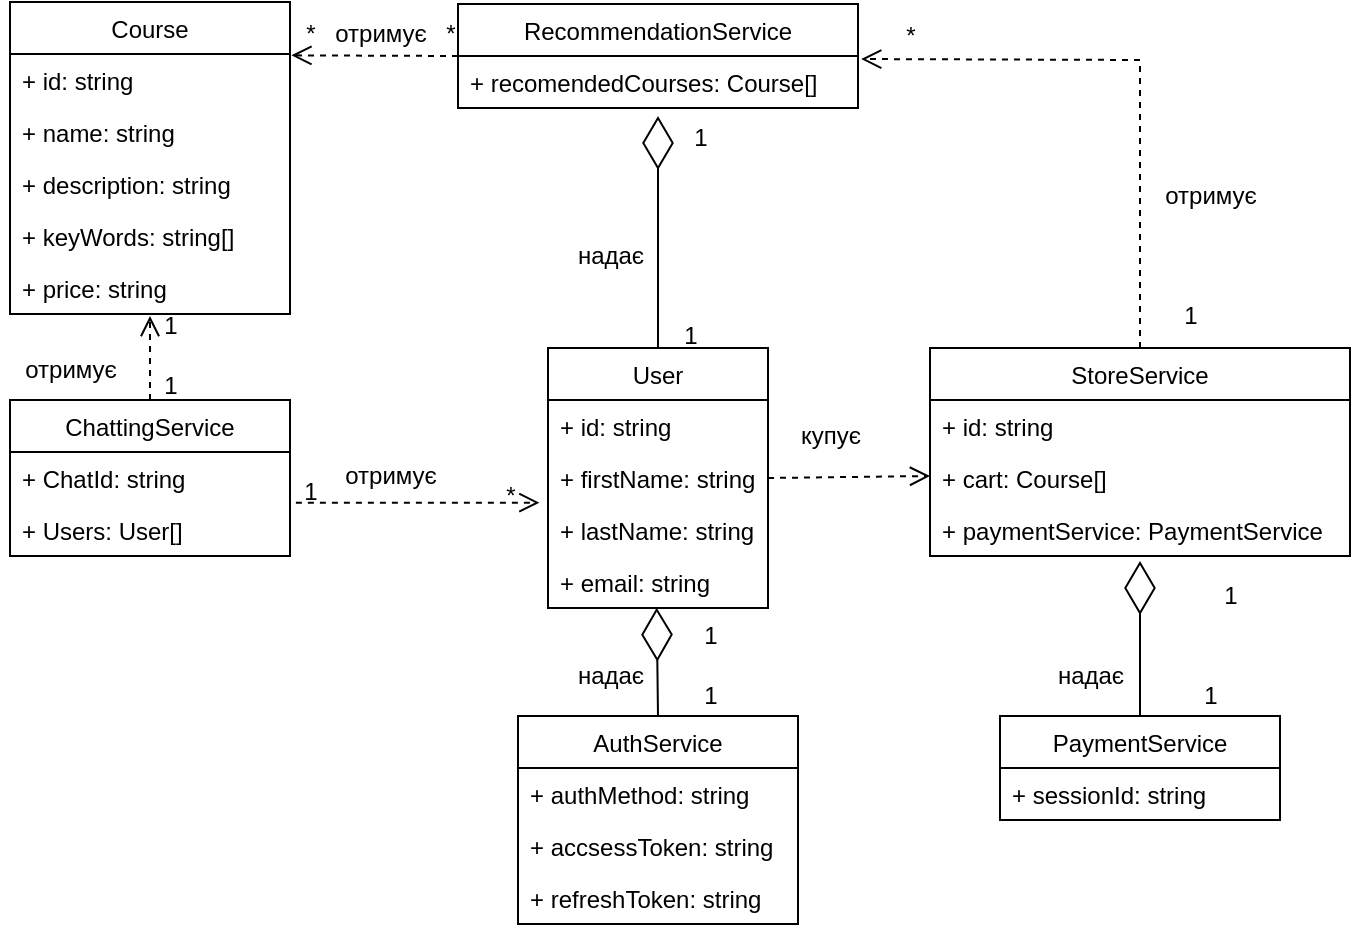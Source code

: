 <mxfile version="20.4.0" type="google"><diagram id="0hR4QNGj0mHNKVNeD_J-" name="Page-1"><mxGraphModel grid="1" page="1" gridSize="10" guides="1" tooltips="1" connect="1" arrows="1" fold="1" pageScale="1" pageWidth="827" pageHeight="1169" math="0" shadow="0"><root><mxCell id="0"/><mxCell id="1" parent="0"/><object label="PaymentService" assda="" id="W_qrNcOfFBJ5YXp_moDa-1"><mxCell style="swimlane;fontStyle=0;childLayout=stackLayout;horizontal=1;startSize=26;fillColor=none;horizontalStack=0;resizeParent=1;resizeParentMax=0;resizeLast=0;collapsible=1;marginBottom=0;" vertex="1" parent="1"><mxGeometry x="305" y="480" width="140" height="52" as="geometry"/></mxCell></object><mxCell id="W_qrNcOfFBJ5YXp_moDa-2" value="+ sessionId: string" style="text;strokeColor=none;fillColor=none;align=left;verticalAlign=top;spacingLeft=4;spacingRight=4;overflow=hidden;rotatable=0;points=[[0,0.5],[1,0.5]];portConstraint=eastwest;" vertex="1" parent="W_qrNcOfFBJ5YXp_moDa-1"><mxGeometry y="26" width="140" height="26" as="geometry"/></mxCell><object label="User" email="" id="W_qrNcOfFBJ5YXp_moDa-5"><mxCell style="swimlane;fontStyle=0;childLayout=stackLayout;horizontal=1;startSize=26;fillColor=none;horizontalStack=0;resizeParent=1;resizeParentMax=0;resizeLast=0;collapsible=1;marginBottom=0;" vertex="1" parent="1"><mxGeometry x="79" y="296" width="110" height="130" as="geometry"><mxRectangle x="340" y="240" width="70" height="30" as="alternateBounds"/></mxGeometry></mxCell></object><mxCell id="W_qrNcOfFBJ5YXp_moDa-6" value="+ id: string" style="text;strokeColor=none;fillColor=none;align=left;verticalAlign=top;spacingLeft=4;spacingRight=4;overflow=hidden;rotatable=0;points=[[0,0.5],[1,0.5]];portConstraint=eastwest;" vertex="1" parent="W_qrNcOfFBJ5YXp_moDa-5"><mxGeometry y="26" width="110" height="26" as="geometry"/></mxCell><mxCell id="W_qrNcOfFBJ5YXp_moDa-7" value="+ firstName: string" style="text;strokeColor=none;fillColor=none;align=left;verticalAlign=top;spacingLeft=4;spacingRight=4;overflow=hidden;rotatable=0;points=[[0,0.5],[1,0.5]];portConstraint=eastwest;" vertex="1" parent="W_qrNcOfFBJ5YXp_moDa-5"><mxGeometry y="52" width="110" height="26" as="geometry"/></mxCell><mxCell id="W_qrNcOfFBJ5YXp_moDa-8" value="+ lastName: string" style="text;strokeColor=none;fillColor=none;align=left;verticalAlign=top;spacingLeft=4;spacingRight=4;overflow=hidden;rotatable=0;portConstraint=eastwest;" vertex="1" parent="W_qrNcOfFBJ5YXp_moDa-5"><mxGeometry y="78" width="110" height="26" as="geometry"/></mxCell><mxCell id="W_qrNcOfFBJ5YXp_moDa-16" value="+ email: string" style="text;strokeColor=none;fillColor=none;align=left;verticalAlign=top;spacingLeft=4;spacingRight=4;overflow=hidden;rotatable=0;points=[[0,0.5],[1,0.5]];portConstraint=eastwest;" vertex="1" parent="W_qrNcOfFBJ5YXp_moDa-5"><mxGeometry y="104" width="110" height="26" as="geometry"/></mxCell><mxCell id="W_qrNcOfFBJ5YXp_moDa-15" value="Course" style="swimlane;fontStyle=0;childLayout=stackLayout;horizontal=1;startSize=26;fillColor=none;horizontalStack=0;resizeParent=1;resizeParentMax=0;resizeLast=0;collapsible=1;marginBottom=0;" vertex="1" parent="1"><mxGeometry x="-190" y="123" width="140" height="156" as="geometry"/></mxCell><mxCell id="W_qrNcOfFBJ5YXp_moDa-20" value="+ id: string" style="text;strokeColor=none;fillColor=none;align=left;verticalAlign=top;spacingLeft=4;spacingRight=4;overflow=hidden;rotatable=0;points=[[0,0.5],[1,0.5]];portConstraint=eastwest;" vertex="1" parent="W_qrNcOfFBJ5YXp_moDa-15"><mxGeometry y="26" width="140" height="26" as="geometry"/></mxCell><mxCell id="W_qrNcOfFBJ5YXp_moDa-21" value="+ name: string" style="text;strokeColor=none;fillColor=none;align=left;verticalAlign=top;spacingLeft=4;spacingRight=4;overflow=hidden;rotatable=0;points=[[0,0.5],[1,0.5]];portConstraint=eastwest;" vertex="1" parent="W_qrNcOfFBJ5YXp_moDa-15"><mxGeometry y="52" width="140" height="26" as="geometry"/></mxCell><mxCell id="W_qrNcOfFBJ5YXp_moDa-18" value="+ description: string&#10;" style="text;strokeColor=none;fillColor=none;align=left;verticalAlign=top;spacingLeft=4;spacingRight=4;overflow=hidden;rotatable=0;points=[[0,0.5],[1,0.5]];portConstraint=eastwest;" vertex="1" parent="W_qrNcOfFBJ5YXp_moDa-15"><mxGeometry y="78" width="140" height="26" as="geometry"/></mxCell><mxCell id="W_qrNcOfFBJ5YXp_moDa-29" value="+ keyWords: string[]" style="text;strokeColor=none;fillColor=none;align=left;verticalAlign=top;spacingLeft=4;spacingRight=4;overflow=hidden;rotatable=0;points=[[0,0.5],[1,0.5]];portConstraint=eastwest;" vertex="1" parent="W_qrNcOfFBJ5YXp_moDa-15"><mxGeometry y="104" width="140" height="26" as="geometry"/></mxCell><mxCell id="W_qrNcOfFBJ5YXp_moDa-22" value="+ price: string" style="text;strokeColor=none;fillColor=none;align=left;verticalAlign=top;spacingLeft=4;spacingRight=4;overflow=hidden;rotatable=0;points=[[0,0.5],[1,0.5]];portConstraint=eastwest;" vertex="1" parent="W_qrNcOfFBJ5YXp_moDa-15"><mxGeometry y="130" width="140" height="26" as="geometry"/></mxCell><mxCell id="W_qrNcOfFBJ5YXp_moDa-19" value="StoreService" style="swimlane;fontStyle=0;childLayout=stackLayout;horizontal=1;startSize=26;fillColor=none;horizontalStack=0;resizeParent=1;resizeParentMax=0;resizeLast=0;collapsible=1;marginBottom=0;" vertex="1" parent="1"><mxGeometry x="270" y="296" width="210" height="104" as="geometry"/></mxCell><mxCell id="W_qrNcOfFBJ5YXp_moDa-30" value="+ id: string" style="text;strokeColor=none;fillColor=none;align=left;verticalAlign=top;spacingLeft=4;spacingRight=4;overflow=hidden;rotatable=0;points=[[0,0.5],[1,0.5]];portConstraint=eastwest;" vertex="1" parent="W_qrNcOfFBJ5YXp_moDa-19"><mxGeometry y="26" width="210" height="26" as="geometry"/></mxCell><mxCell id="W_qrNcOfFBJ5YXp_moDa-17" value="+ cart: Course[]&#10;" style="text;strokeColor=none;fillColor=none;align=left;verticalAlign=top;spacingLeft=4;spacingRight=4;overflow=hidden;rotatable=0;points=[[0,0.5],[1,0.5]];portConstraint=eastwest;" vertex="1" parent="W_qrNcOfFBJ5YXp_moDa-19"><mxGeometry y="52" width="210" height="26" as="geometry"/></mxCell><mxCell id="W_qrNcOfFBJ5YXp_moDa-28" value="+ paymentService: PaymentService" style="text;strokeColor=none;fillColor=none;align=left;verticalAlign=top;spacingLeft=4;spacingRight=4;overflow=hidden;rotatable=0;points=[[0,0.5],[1,0.5]];portConstraint=eastwest;" vertex="1" parent="W_qrNcOfFBJ5YXp_moDa-19"><mxGeometry y="78" width="210" height="26" as="geometry"/></mxCell><mxCell id="W_qrNcOfFBJ5YXp_moDa-31" value="" style="html=1;verticalAlign=bottom;endArrow=open;dashed=1;endSize=8;rounded=0;exitX=0.5;exitY=0;exitDx=0;exitDy=0;entryX=1.008;entryY=0.058;entryDx=0;entryDy=0;entryPerimeter=0;" edge="1" parent="1" source="W_qrNcOfFBJ5YXp_moDa-19" target="W_qrNcOfFBJ5YXp_moDa-45"><mxGeometry relative="1" as="geometry"><mxPoint x="480" y="370" as="sourcePoint"/><mxPoint x="375" y="230" as="targetPoint"/><Array as="points"><mxPoint x="375" y="152"/></Array></mxGeometry></mxCell><mxCell id="W_qrNcOfFBJ5YXp_moDa-34" value="AuthService" style="swimlane;fontStyle=0;childLayout=stackLayout;horizontal=1;startSize=26;fillColor=none;horizontalStack=0;resizeParent=1;resizeParentMax=0;resizeLast=0;collapsible=1;marginBottom=0;" vertex="1" parent="1"><mxGeometry x="64" y="480" width="140" height="104" as="geometry"/></mxCell><mxCell id="W_qrNcOfFBJ5YXp_moDa-35" value="+ authMethod: string" style="text;strokeColor=none;fillColor=none;align=left;verticalAlign=top;spacingLeft=4;spacingRight=4;overflow=hidden;rotatable=0;points=[[0,0.5],[1,0.5]];portConstraint=eastwest;" vertex="1" parent="W_qrNcOfFBJ5YXp_moDa-34"><mxGeometry y="26" width="140" height="26" as="geometry"/></mxCell><mxCell id="W_qrNcOfFBJ5YXp_moDa-36" value="+ accsessToken: string" style="text;strokeColor=none;fillColor=none;align=left;verticalAlign=top;spacingLeft=4;spacingRight=4;overflow=hidden;rotatable=0;points=[[0,0.5],[1,0.5]];portConstraint=eastwest;" vertex="1" parent="W_qrNcOfFBJ5YXp_moDa-34"><mxGeometry y="52" width="140" height="26" as="geometry"/></mxCell><mxCell id="W_qrNcOfFBJ5YXp_moDa-37" value="+ refreshToken: string" style="text;strokeColor=none;fillColor=none;align=left;verticalAlign=top;spacingLeft=4;spacingRight=4;overflow=hidden;rotatable=0;points=[[0,0.5],[1,0.5]];portConstraint=eastwest;" vertex="1" parent="W_qrNcOfFBJ5YXp_moDa-34"><mxGeometry y="78" width="140" height="26" as="geometry"/></mxCell><mxCell id="W_qrNcOfFBJ5YXp_moDa-40" value="" style="endArrow=diamondThin;endFill=0;endSize=24;html=1;rounded=0;exitX=0.5;exitY=0;exitDx=0;exitDy=0;entryX=0.5;entryY=1.096;entryDx=0;entryDy=0;entryPerimeter=0;" edge="1" parent="1" source="W_qrNcOfFBJ5YXp_moDa-1" target="W_qrNcOfFBJ5YXp_moDa-28"><mxGeometry width="160" relative="1" as="geometry"><mxPoint x="340" y="440" as="sourcePoint"/><mxPoint x="500" y="440" as="targetPoint"/></mxGeometry></mxCell><mxCell id="W_qrNcOfFBJ5YXp_moDa-42" value="" style="endArrow=diamondThin;endFill=0;endSize=24;html=1;rounded=0;exitX=0.5;exitY=0;exitDx=0;exitDy=0;entryX=0.494;entryY=0.994;entryDx=0;entryDy=0;entryPerimeter=0;" edge="1" parent="1" source="W_qrNcOfFBJ5YXp_moDa-34" target="W_qrNcOfFBJ5YXp_moDa-16"><mxGeometry width="160" relative="1" as="geometry"><mxPoint x="340" y="440" as="sourcePoint"/><mxPoint x="130" y="430" as="targetPoint"/></mxGeometry></mxCell><mxCell id="W_qrNcOfFBJ5YXp_moDa-44" value="RecommendationService" style="swimlane;fontStyle=0;childLayout=stackLayout;horizontal=1;startSize=26;fillColor=none;horizontalStack=0;resizeParent=1;resizeParentMax=0;resizeLast=0;collapsible=1;marginBottom=0;" vertex="1" parent="1"><mxGeometry x="34" y="124" width="200" height="52" as="geometry"/></mxCell><mxCell id="W_qrNcOfFBJ5YXp_moDa-45" value="+ recomendedCourses: Course[]" style="text;strokeColor=none;fillColor=none;align=left;verticalAlign=top;spacingLeft=4;spacingRight=4;overflow=hidden;rotatable=0;points=[[0,0.5],[1,0.5]];portConstraint=eastwest;" vertex="1" parent="W_qrNcOfFBJ5YXp_moDa-44"><mxGeometry y="26" width="200" height="26" as="geometry"/></mxCell><mxCell id="W_qrNcOfFBJ5YXp_moDa-51" value="" style="html=1;verticalAlign=bottom;endArrow=open;dashed=1;endSize=8;rounded=0;entryX=1.005;entryY=0.026;entryDx=0;entryDy=0;entryPerimeter=0;exitX=0;exitY=0.5;exitDx=0;exitDy=0;" edge="1" parent="1" source="W_qrNcOfFBJ5YXp_moDa-44" target="W_qrNcOfFBJ5YXp_moDa-20"><mxGeometry relative="1" as="geometry"><mxPoint x="30" y="155" as="sourcePoint"/><mxPoint x="300" y="157" as="targetPoint"/></mxGeometry></mxCell><mxCell id="W_qrNcOfFBJ5YXp_moDa-54" value="" style="html=1;verticalAlign=bottom;endArrow=open;dashed=1;endSize=8;rounded=0;exitX=1;exitY=0.5;exitDx=0;exitDy=0;" edge="1" parent="1" source="W_qrNcOfFBJ5YXp_moDa-7"><mxGeometry relative="1" as="geometry"><mxPoint x="460" y="360" as="sourcePoint"/><mxPoint x="270" y="360" as="targetPoint"/></mxGeometry></mxCell><mxCell id="W_qrNcOfFBJ5YXp_moDa-55" value="" style="endArrow=diamondThin;endFill=0;endSize=24;html=1;rounded=0;exitX=0.5;exitY=0;exitDx=0;exitDy=0;" edge="1" parent="1" source="W_qrNcOfFBJ5YXp_moDa-5"><mxGeometry width="160" relative="1" as="geometry"><mxPoint x="340" y="360" as="sourcePoint"/><mxPoint x="134" y="180" as="targetPoint"/></mxGeometry></mxCell><mxCell id="W_qrNcOfFBJ5YXp_moDa-56" value="ChattingService" style="swimlane;fontStyle=0;childLayout=stackLayout;horizontal=1;startSize=26;fillColor=none;horizontalStack=0;resizeParent=1;resizeParentMax=0;resizeLast=0;collapsible=1;marginBottom=0;" vertex="1" parent="1"><mxGeometry x="-190" y="322" width="140" height="78" as="geometry"/></mxCell><mxCell id="W_qrNcOfFBJ5YXp_moDa-57" value="+ ChatId: string" style="text;strokeColor=none;fillColor=none;align=left;verticalAlign=top;spacingLeft=4;spacingRight=4;overflow=hidden;rotatable=0;points=[[0,0.5],[1,0.5]];portConstraint=eastwest;" vertex="1" parent="W_qrNcOfFBJ5YXp_moDa-56"><mxGeometry y="26" width="140" height="26" as="geometry"/></mxCell><mxCell id="W_qrNcOfFBJ5YXp_moDa-58" value="+ Users: User[]" style="text;strokeColor=none;fillColor=none;align=left;verticalAlign=top;spacingLeft=4;spacingRight=4;overflow=hidden;rotatable=0;points=[[0,0.5],[1,0.5]];portConstraint=eastwest;" vertex="1" parent="W_qrNcOfFBJ5YXp_moDa-56"><mxGeometry y="52" width="140" height="26" as="geometry"/></mxCell><mxCell id="W_qrNcOfFBJ5YXp_moDa-60" value="" style="html=1;verticalAlign=bottom;endArrow=open;dashed=1;endSize=8;rounded=0;exitX=0.5;exitY=0;exitDx=0;exitDy=0;" edge="1" parent="1" source="W_qrNcOfFBJ5YXp_moDa-56"><mxGeometry relative="1" as="geometry"><mxPoint x="160" y="360" as="sourcePoint"/><mxPoint x="-120" y="280" as="targetPoint"/></mxGeometry></mxCell><mxCell id="W_qrNcOfFBJ5YXp_moDa-61" value="" style="html=1;verticalAlign=bottom;endArrow=open;dashed=1;endSize=8;rounded=0;exitX=1.021;exitY=0.974;exitDx=0;exitDy=0;exitPerimeter=0;entryX=-0.039;entryY=0.974;entryDx=0;entryDy=0;entryPerimeter=0;" edge="1" parent="1" source="W_qrNcOfFBJ5YXp_moDa-57" target="W_qrNcOfFBJ5YXp_moDa-7"><mxGeometry x="0.101" y="13" relative="1" as="geometry"><mxPoint x="160" y="360" as="sourcePoint"/><mxPoint x="80" y="360" as="targetPoint"/><mxPoint as="offset"/></mxGeometry></mxCell><mxCell id="W_qrNcOfFBJ5YXp_moDa-64" value="1" style="text;html=1;align=center;verticalAlign=middle;resizable=0;points=[];autosize=1;strokeColor=none;fillColor=none;" vertex="1" parent="1"><mxGeometry x="-55" y="353" width="30" height="30" as="geometry"/></mxCell><mxCell id="W_qrNcOfFBJ5YXp_moDa-65" value="*" style="text;html=1;align=center;verticalAlign=middle;resizable=0;points=[];autosize=1;strokeColor=none;fillColor=none;" vertex="1" parent="1"><mxGeometry x="45" y="355" width="30" height="30" as="geometry"/></mxCell><mxCell id="W_qrNcOfFBJ5YXp_moDa-66" value="*" style="text;html=1;align=center;verticalAlign=middle;resizable=0;points=[];autosize=1;strokeColor=none;fillColor=none;" vertex="1" parent="1"><mxGeometry x="15" y="124" width="30" height="30" as="geometry"/></mxCell><mxCell id="W_qrNcOfFBJ5YXp_moDa-67" value="*" style="text;html=1;align=center;verticalAlign=middle;resizable=0;points=[];autosize=1;strokeColor=none;fillColor=none;" vertex="1" parent="1"><mxGeometry x="-55" y="124" width="30" height="30" as="geometry"/></mxCell><mxCell id="W_qrNcOfFBJ5YXp_moDa-69" value="1" style="text;html=1;align=center;verticalAlign=middle;resizable=0;points=[];autosize=1;strokeColor=none;fillColor=none;" vertex="1" parent="1"><mxGeometry x="-125" y="300" width="30" height="30" as="geometry"/></mxCell><mxCell id="W_qrNcOfFBJ5YXp_moDa-70" value="1" style="text;html=1;align=center;verticalAlign=middle;resizable=0;points=[];autosize=1;strokeColor=none;fillColor=none;" vertex="1" parent="1"><mxGeometry x="-125" y="270" width="30" height="30" as="geometry"/></mxCell><mxCell id="W_qrNcOfFBJ5YXp_moDa-71" value="отримує" style="text;html=1;align=center;verticalAlign=middle;resizable=0;points=[];autosize=1;strokeColor=none;fillColor=none;" vertex="1" parent="1"><mxGeometry x="-35" y="345" width="70" height="30" as="geometry"/></mxCell><mxCell id="W_qrNcOfFBJ5YXp_moDa-72" value="отримує" style="text;html=1;align=center;verticalAlign=middle;resizable=0;points=[];autosize=1;strokeColor=none;fillColor=none;" vertex="1" parent="1"><mxGeometry x="-195" y="292" width="70" height="30" as="geometry"/></mxCell><mxCell id="W_qrNcOfFBJ5YXp_moDa-74" value="отримує" style="text;html=1;align=center;verticalAlign=middle;resizable=0;points=[];autosize=1;strokeColor=none;fillColor=none;" vertex="1" parent="1"><mxGeometry x="-40" y="124" width="70" height="30" as="geometry"/></mxCell><mxCell id="W_qrNcOfFBJ5YXp_moDa-75" value="надає" style="text;html=1;align=center;verticalAlign=middle;resizable=0;points=[];autosize=1;strokeColor=none;fillColor=none;" vertex="1" parent="1"><mxGeometry x="80" y="235" width="60" height="30" as="geometry"/></mxCell><mxCell id="W_qrNcOfFBJ5YXp_moDa-76" value="1" style="text;html=1;align=center;verticalAlign=middle;resizable=0;points=[];autosize=1;strokeColor=none;fillColor=none;" vertex="1" parent="1"><mxGeometry x="135" y="275" width="30" height="30" as="geometry"/></mxCell><mxCell id="W_qrNcOfFBJ5YXp_moDa-77" value="1" style="text;html=1;align=center;verticalAlign=middle;resizable=0;points=[];autosize=1;strokeColor=none;fillColor=none;" vertex="1" parent="1"><mxGeometry x="140" y="176" width="30" height="30" as="geometry"/></mxCell><mxCell id="W_qrNcOfFBJ5YXp_moDa-79" value="1" style="text;html=1;align=center;verticalAlign=middle;resizable=0;points=[];autosize=1;strokeColor=none;fillColor=none;" vertex="1" parent="1"><mxGeometry x="145" y="455" width="30" height="30" as="geometry"/></mxCell><mxCell id="W_qrNcOfFBJ5YXp_moDa-80" value="1" style="text;html=1;align=center;verticalAlign=middle;resizable=0;points=[];autosize=1;strokeColor=none;fillColor=none;" vertex="1" parent="1"><mxGeometry x="145" y="425" width="30" height="30" as="geometry"/></mxCell><mxCell id="W_qrNcOfFBJ5YXp_moDa-81" value="1" style="text;html=1;align=center;verticalAlign=middle;resizable=0;points=[];autosize=1;strokeColor=none;fillColor=none;" vertex="1" parent="1"><mxGeometry x="395" y="455" width="30" height="30" as="geometry"/></mxCell><mxCell id="W_qrNcOfFBJ5YXp_moDa-82" value="1" style="text;html=1;align=center;verticalAlign=middle;resizable=0;points=[];autosize=1;strokeColor=none;fillColor=none;" vertex="1" parent="1"><mxGeometry x="405" y="405" width="30" height="30" as="geometry"/></mxCell><mxCell id="W_qrNcOfFBJ5YXp_moDa-83" value="*" style="text;html=1;align=center;verticalAlign=middle;resizable=0;points=[];autosize=1;strokeColor=none;fillColor=none;" vertex="1" parent="1"><mxGeometry x="245" y="125" width="30" height="30" as="geometry"/></mxCell><mxCell id="W_qrNcOfFBJ5YXp_moDa-84" value="1" style="text;html=1;align=center;verticalAlign=middle;resizable=0;points=[];autosize=1;strokeColor=none;fillColor=none;" vertex="1" parent="1"><mxGeometry x="385" y="265" width="30" height="30" as="geometry"/></mxCell><mxCell id="W_qrNcOfFBJ5YXp_moDa-85" value="отримує" style="text;html=1;align=center;verticalAlign=middle;resizable=0;points=[];autosize=1;strokeColor=none;fillColor=none;" vertex="1" parent="1"><mxGeometry x="375" y="205" width="70" height="30" as="geometry"/></mxCell><mxCell id="W_qrNcOfFBJ5YXp_moDa-86" value="надає" style="text;html=1;align=center;verticalAlign=middle;resizable=0;points=[];autosize=1;strokeColor=none;fillColor=none;" vertex="1" parent="1"><mxGeometry x="80" y="445" width="60" height="30" as="geometry"/></mxCell><mxCell id="W_qrNcOfFBJ5YXp_moDa-87" value="надає" style="text;html=1;align=center;verticalAlign=middle;resizable=0;points=[];autosize=1;strokeColor=none;fillColor=none;" vertex="1" parent="1"><mxGeometry x="320" y="445" width="60" height="30" as="geometry"/></mxCell><mxCell id="W_qrNcOfFBJ5YXp_moDa-88" value="купує" style="text;html=1;align=center;verticalAlign=middle;resizable=0;points=[];autosize=1;strokeColor=none;fillColor=none;" vertex="1" parent="1"><mxGeometry x="195" y="325" width="50" height="30" as="geometry"/></mxCell></root></mxGraphModel></diagram></mxfile>